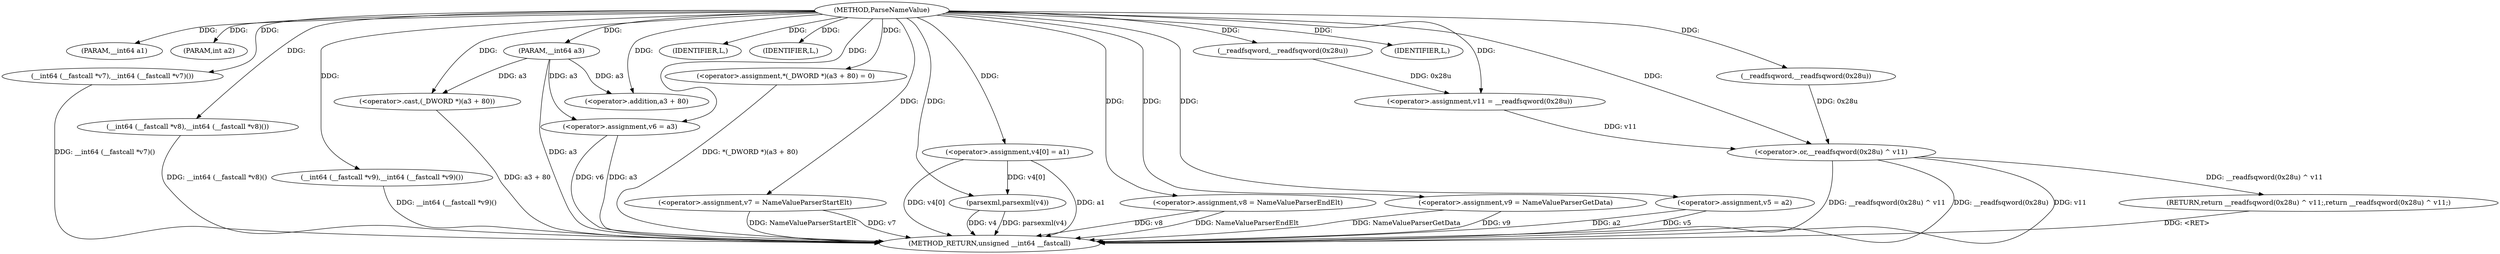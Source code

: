digraph ParseNameValue {  
"1000109" [label = "(METHOD,ParseNameValue)" ]
"1000164" [label = "(METHOD_RETURN,unsigned __int64 __fastcall)" ]
"1000110" [label = "(PARAM,__int64 a1)" ]
"1000111" [label = "(PARAM,int a2)" ]
"1000112" [label = "(PARAM,__int64 a3)" ]
"1000117" [label = "(__int64 (__fastcall *v7),__int64 (__fastcall *v7)())" ]
"1000118" [label = "(__int64 (__fastcall *v8),__int64 (__fastcall *v8)())" ]
"1000119" [label = "(__int64 (__fastcall *v9),__int64 (__fastcall *v9)())" ]
"1000122" [label = "(<operator>.assignment,v11 = __readfsqword(0x28u))" ]
"1000124" [label = "(__readfsqword,__readfsqword(0x28u))" ]
"1000126" [label = "(IDENTIFIER,L,)" ]
"1000127" [label = "(IDENTIFIER,L,)" ]
"1000128" [label = "(<operator>.assignment,*(_DWORD *)(a3 + 80) = 0)" ]
"1000130" [label = "(<operator>.cast,(_DWORD *)(a3 + 80))" ]
"1000132" [label = "(<operator>.addition,a3 + 80)" ]
"1000136" [label = "(<operator>.assignment,v7 = NameValueParserStartElt)" ]
"1000139" [label = "(<operator>.assignment,v4[0] = a1)" ]
"1000144" [label = "(<operator>.assignment,v8 = NameValueParserEndElt)" ]
"1000147" [label = "(<operator>.assignment,v9 = NameValueParserGetData)" ]
"1000150" [label = "(<operator>.assignment,v5 = a2)" ]
"1000153" [label = "(<operator>.assignment,v6 = a3)" ]
"1000156" [label = "(IDENTIFIER,L,)" ]
"1000157" [label = "(parsexml,parsexml(v4))" ]
"1000159" [label = "(RETURN,return __readfsqword(0x28u) ^ v11;,return __readfsqword(0x28u) ^ v11;)" ]
"1000160" [label = "(<operator>.or,__readfsqword(0x28u) ^ v11)" ]
"1000161" [label = "(__readfsqword,__readfsqword(0x28u))" ]
  "1000157" -> "1000164"  [ label = "DDG: parsexml(v4)"] 
  "1000150" -> "1000164"  [ label = "DDG: a2"] 
  "1000119" -> "1000164"  [ label = "DDG: __int64 (__fastcall *v9)()"] 
  "1000157" -> "1000164"  [ label = "DDG: v4"] 
  "1000136" -> "1000164"  [ label = "DDG: NameValueParserStartElt"] 
  "1000160" -> "1000164"  [ label = "DDG: __readfsqword(0x28u) ^ v11"] 
  "1000160" -> "1000164"  [ label = "DDG: __readfsqword(0x28u)"] 
  "1000139" -> "1000164"  [ label = "DDG: a1"] 
  "1000117" -> "1000164"  [ label = "DDG: __int64 (__fastcall *v7)()"] 
  "1000160" -> "1000164"  [ label = "DDG: v11"] 
  "1000118" -> "1000164"  [ label = "DDG: __int64 (__fastcall *v8)()"] 
  "1000136" -> "1000164"  [ label = "DDG: v7"] 
  "1000147" -> "1000164"  [ label = "DDG: NameValueParserGetData"] 
  "1000147" -> "1000164"  [ label = "DDG: v9"] 
  "1000153" -> "1000164"  [ label = "DDG: a3"] 
  "1000139" -> "1000164"  [ label = "DDG: v4[0]"] 
  "1000144" -> "1000164"  [ label = "DDG: v8"] 
  "1000128" -> "1000164"  [ label = "DDG: *(_DWORD *)(a3 + 80)"] 
  "1000112" -> "1000164"  [ label = "DDG: a3"] 
  "1000153" -> "1000164"  [ label = "DDG: v6"] 
  "1000144" -> "1000164"  [ label = "DDG: NameValueParserEndElt"] 
  "1000150" -> "1000164"  [ label = "DDG: v5"] 
  "1000130" -> "1000164"  [ label = "DDG: a3 + 80"] 
  "1000159" -> "1000164"  [ label = "DDG: <RET>"] 
  "1000109" -> "1000110"  [ label = "DDG: "] 
  "1000109" -> "1000111"  [ label = "DDG: "] 
  "1000109" -> "1000112"  [ label = "DDG: "] 
  "1000109" -> "1000117"  [ label = "DDG: "] 
  "1000109" -> "1000118"  [ label = "DDG: "] 
  "1000109" -> "1000119"  [ label = "DDG: "] 
  "1000124" -> "1000122"  [ label = "DDG: 0x28u"] 
  "1000109" -> "1000122"  [ label = "DDG: "] 
  "1000109" -> "1000124"  [ label = "DDG: "] 
  "1000109" -> "1000126"  [ label = "DDG: "] 
  "1000109" -> "1000127"  [ label = "DDG: "] 
  "1000109" -> "1000128"  [ label = "DDG: "] 
  "1000112" -> "1000130"  [ label = "DDG: a3"] 
  "1000109" -> "1000130"  [ label = "DDG: "] 
  "1000112" -> "1000132"  [ label = "DDG: a3"] 
  "1000109" -> "1000132"  [ label = "DDG: "] 
  "1000109" -> "1000136"  [ label = "DDG: "] 
  "1000109" -> "1000139"  [ label = "DDG: "] 
  "1000109" -> "1000144"  [ label = "DDG: "] 
  "1000109" -> "1000147"  [ label = "DDG: "] 
  "1000109" -> "1000150"  [ label = "DDG: "] 
  "1000112" -> "1000153"  [ label = "DDG: a3"] 
  "1000109" -> "1000153"  [ label = "DDG: "] 
  "1000109" -> "1000156"  [ label = "DDG: "] 
  "1000139" -> "1000157"  [ label = "DDG: v4[0]"] 
  "1000109" -> "1000157"  [ label = "DDG: "] 
  "1000160" -> "1000159"  [ label = "DDG: __readfsqword(0x28u) ^ v11"] 
  "1000161" -> "1000160"  [ label = "DDG: 0x28u"] 
  "1000109" -> "1000161"  [ label = "DDG: "] 
  "1000122" -> "1000160"  [ label = "DDG: v11"] 
  "1000109" -> "1000160"  [ label = "DDG: "] 
}
